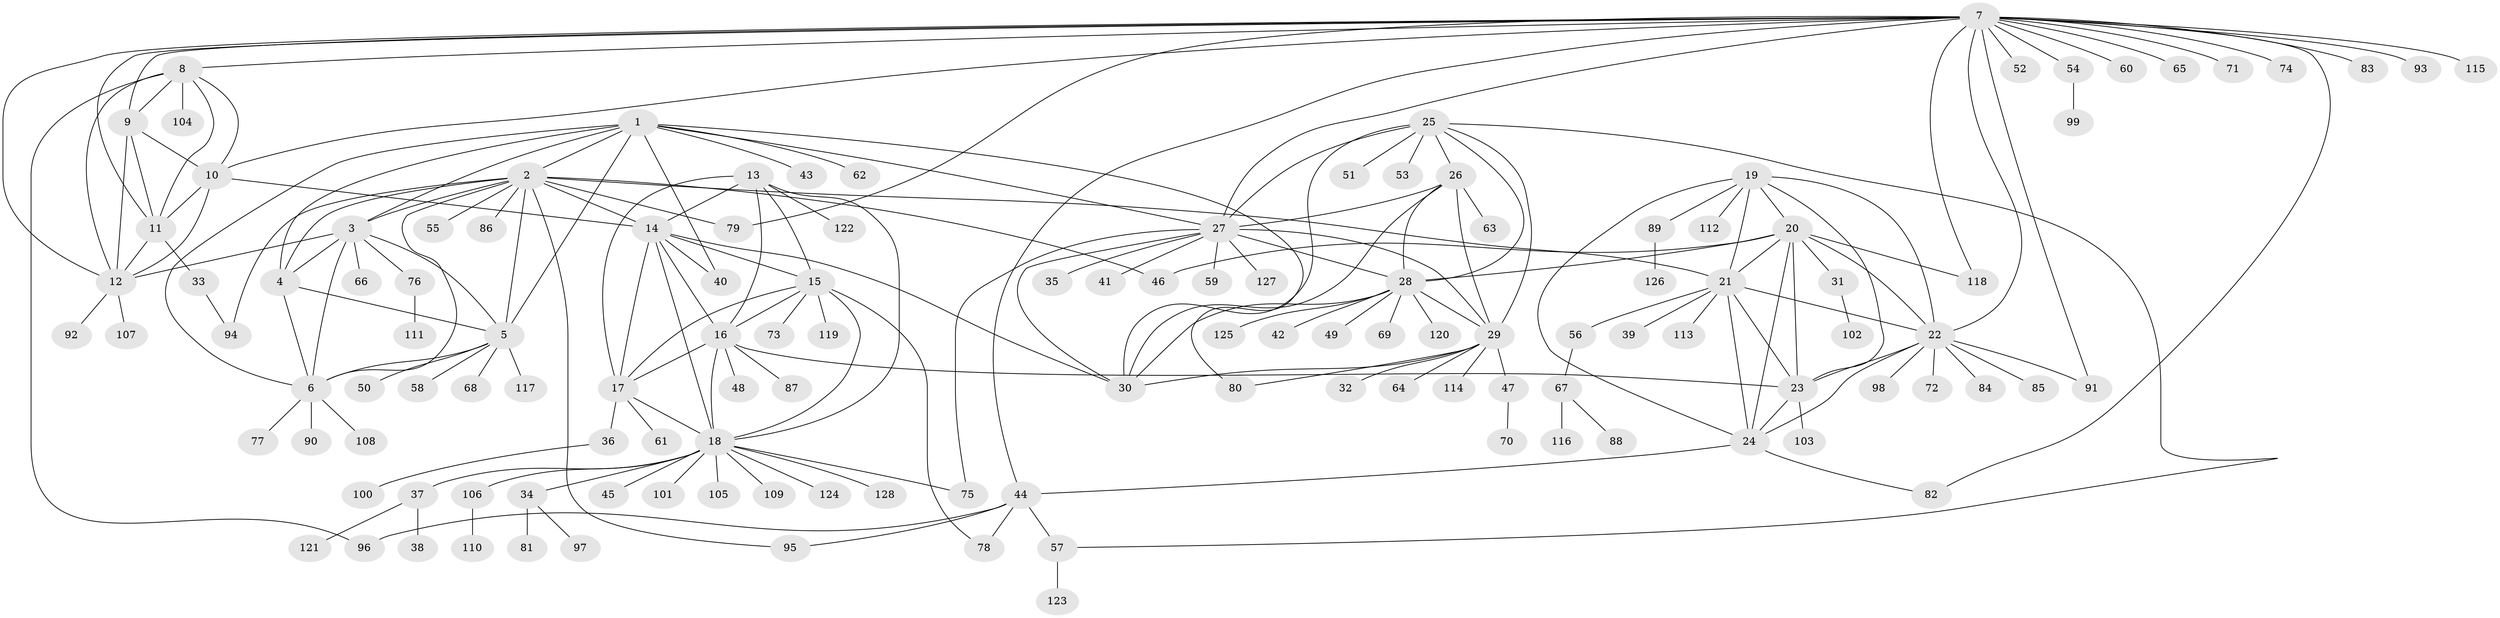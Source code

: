 // coarse degree distribution, {9: 0.02631578947368421, 15: 0.02631578947368421, 7: 0.039473684210526314, 4: 0.05263157894736842, 18: 0.013157894736842105, 3: 0.02631578947368421, 14: 0.013157894736842105, 5: 0.02631578947368421, 12: 0.013157894736842105, 2: 0.10526315789473684, 1: 0.6447368421052632, 6: 0.013157894736842105}
// Generated by graph-tools (version 1.1) at 2025/19/03/04/25 18:19:39]
// undirected, 128 vertices, 197 edges
graph export_dot {
graph [start="1"]
  node [color=gray90,style=filled];
  1;
  2;
  3;
  4;
  5;
  6;
  7;
  8;
  9;
  10;
  11;
  12;
  13;
  14;
  15;
  16;
  17;
  18;
  19;
  20;
  21;
  22;
  23;
  24;
  25;
  26;
  27;
  28;
  29;
  30;
  31;
  32;
  33;
  34;
  35;
  36;
  37;
  38;
  39;
  40;
  41;
  42;
  43;
  44;
  45;
  46;
  47;
  48;
  49;
  50;
  51;
  52;
  53;
  54;
  55;
  56;
  57;
  58;
  59;
  60;
  61;
  62;
  63;
  64;
  65;
  66;
  67;
  68;
  69;
  70;
  71;
  72;
  73;
  74;
  75;
  76;
  77;
  78;
  79;
  80;
  81;
  82;
  83;
  84;
  85;
  86;
  87;
  88;
  89;
  90;
  91;
  92;
  93;
  94;
  95;
  96;
  97;
  98;
  99;
  100;
  101;
  102;
  103;
  104;
  105;
  106;
  107;
  108;
  109;
  110;
  111;
  112;
  113;
  114;
  115;
  116;
  117;
  118;
  119;
  120;
  121;
  122;
  123;
  124;
  125;
  126;
  127;
  128;
  1 -- 2;
  1 -- 3;
  1 -- 4;
  1 -- 5;
  1 -- 6;
  1 -- 27;
  1 -- 40;
  1 -- 43;
  1 -- 62;
  1 -- 80;
  2 -- 3;
  2 -- 4;
  2 -- 5;
  2 -- 6;
  2 -- 14;
  2 -- 21;
  2 -- 46;
  2 -- 55;
  2 -- 79;
  2 -- 86;
  2 -- 94;
  2 -- 95;
  3 -- 4;
  3 -- 5;
  3 -- 6;
  3 -- 12;
  3 -- 66;
  3 -- 76;
  4 -- 5;
  4 -- 6;
  5 -- 6;
  5 -- 50;
  5 -- 58;
  5 -- 68;
  5 -- 117;
  6 -- 77;
  6 -- 90;
  6 -- 108;
  7 -- 8;
  7 -- 9;
  7 -- 10;
  7 -- 11;
  7 -- 12;
  7 -- 22;
  7 -- 27;
  7 -- 44;
  7 -- 52;
  7 -- 54;
  7 -- 60;
  7 -- 65;
  7 -- 71;
  7 -- 74;
  7 -- 79;
  7 -- 82;
  7 -- 83;
  7 -- 91;
  7 -- 93;
  7 -- 115;
  7 -- 118;
  8 -- 9;
  8 -- 10;
  8 -- 11;
  8 -- 12;
  8 -- 96;
  8 -- 104;
  9 -- 10;
  9 -- 11;
  9 -- 12;
  10 -- 11;
  10 -- 12;
  10 -- 14;
  11 -- 12;
  11 -- 33;
  12 -- 92;
  12 -- 107;
  13 -- 14;
  13 -- 15;
  13 -- 16;
  13 -- 17;
  13 -- 18;
  13 -- 122;
  14 -- 15;
  14 -- 16;
  14 -- 17;
  14 -- 18;
  14 -- 30;
  14 -- 40;
  15 -- 16;
  15 -- 17;
  15 -- 18;
  15 -- 73;
  15 -- 78;
  15 -- 119;
  16 -- 17;
  16 -- 18;
  16 -- 23;
  16 -- 48;
  16 -- 87;
  17 -- 18;
  17 -- 36;
  17 -- 61;
  18 -- 34;
  18 -- 37;
  18 -- 45;
  18 -- 75;
  18 -- 101;
  18 -- 105;
  18 -- 106;
  18 -- 109;
  18 -- 124;
  18 -- 128;
  19 -- 20;
  19 -- 21;
  19 -- 22;
  19 -- 23;
  19 -- 24;
  19 -- 89;
  19 -- 112;
  20 -- 21;
  20 -- 22;
  20 -- 23;
  20 -- 24;
  20 -- 28;
  20 -- 31;
  20 -- 46;
  20 -- 118;
  21 -- 22;
  21 -- 23;
  21 -- 24;
  21 -- 39;
  21 -- 56;
  21 -- 113;
  22 -- 23;
  22 -- 24;
  22 -- 72;
  22 -- 84;
  22 -- 85;
  22 -- 91;
  22 -- 98;
  23 -- 24;
  23 -- 103;
  24 -- 44;
  24 -- 82;
  25 -- 26;
  25 -- 27;
  25 -- 28;
  25 -- 29;
  25 -- 30;
  25 -- 51;
  25 -- 53;
  25 -- 57;
  26 -- 27;
  26 -- 28;
  26 -- 29;
  26 -- 30;
  26 -- 63;
  27 -- 28;
  27 -- 29;
  27 -- 30;
  27 -- 35;
  27 -- 41;
  27 -- 59;
  27 -- 75;
  27 -- 127;
  28 -- 29;
  28 -- 30;
  28 -- 42;
  28 -- 49;
  28 -- 69;
  28 -- 120;
  28 -- 125;
  29 -- 30;
  29 -- 32;
  29 -- 47;
  29 -- 64;
  29 -- 80;
  29 -- 114;
  31 -- 102;
  33 -- 94;
  34 -- 81;
  34 -- 97;
  36 -- 100;
  37 -- 38;
  37 -- 121;
  44 -- 57;
  44 -- 78;
  44 -- 95;
  44 -- 96;
  47 -- 70;
  54 -- 99;
  56 -- 67;
  57 -- 123;
  67 -- 88;
  67 -- 116;
  76 -- 111;
  89 -- 126;
  106 -- 110;
}
